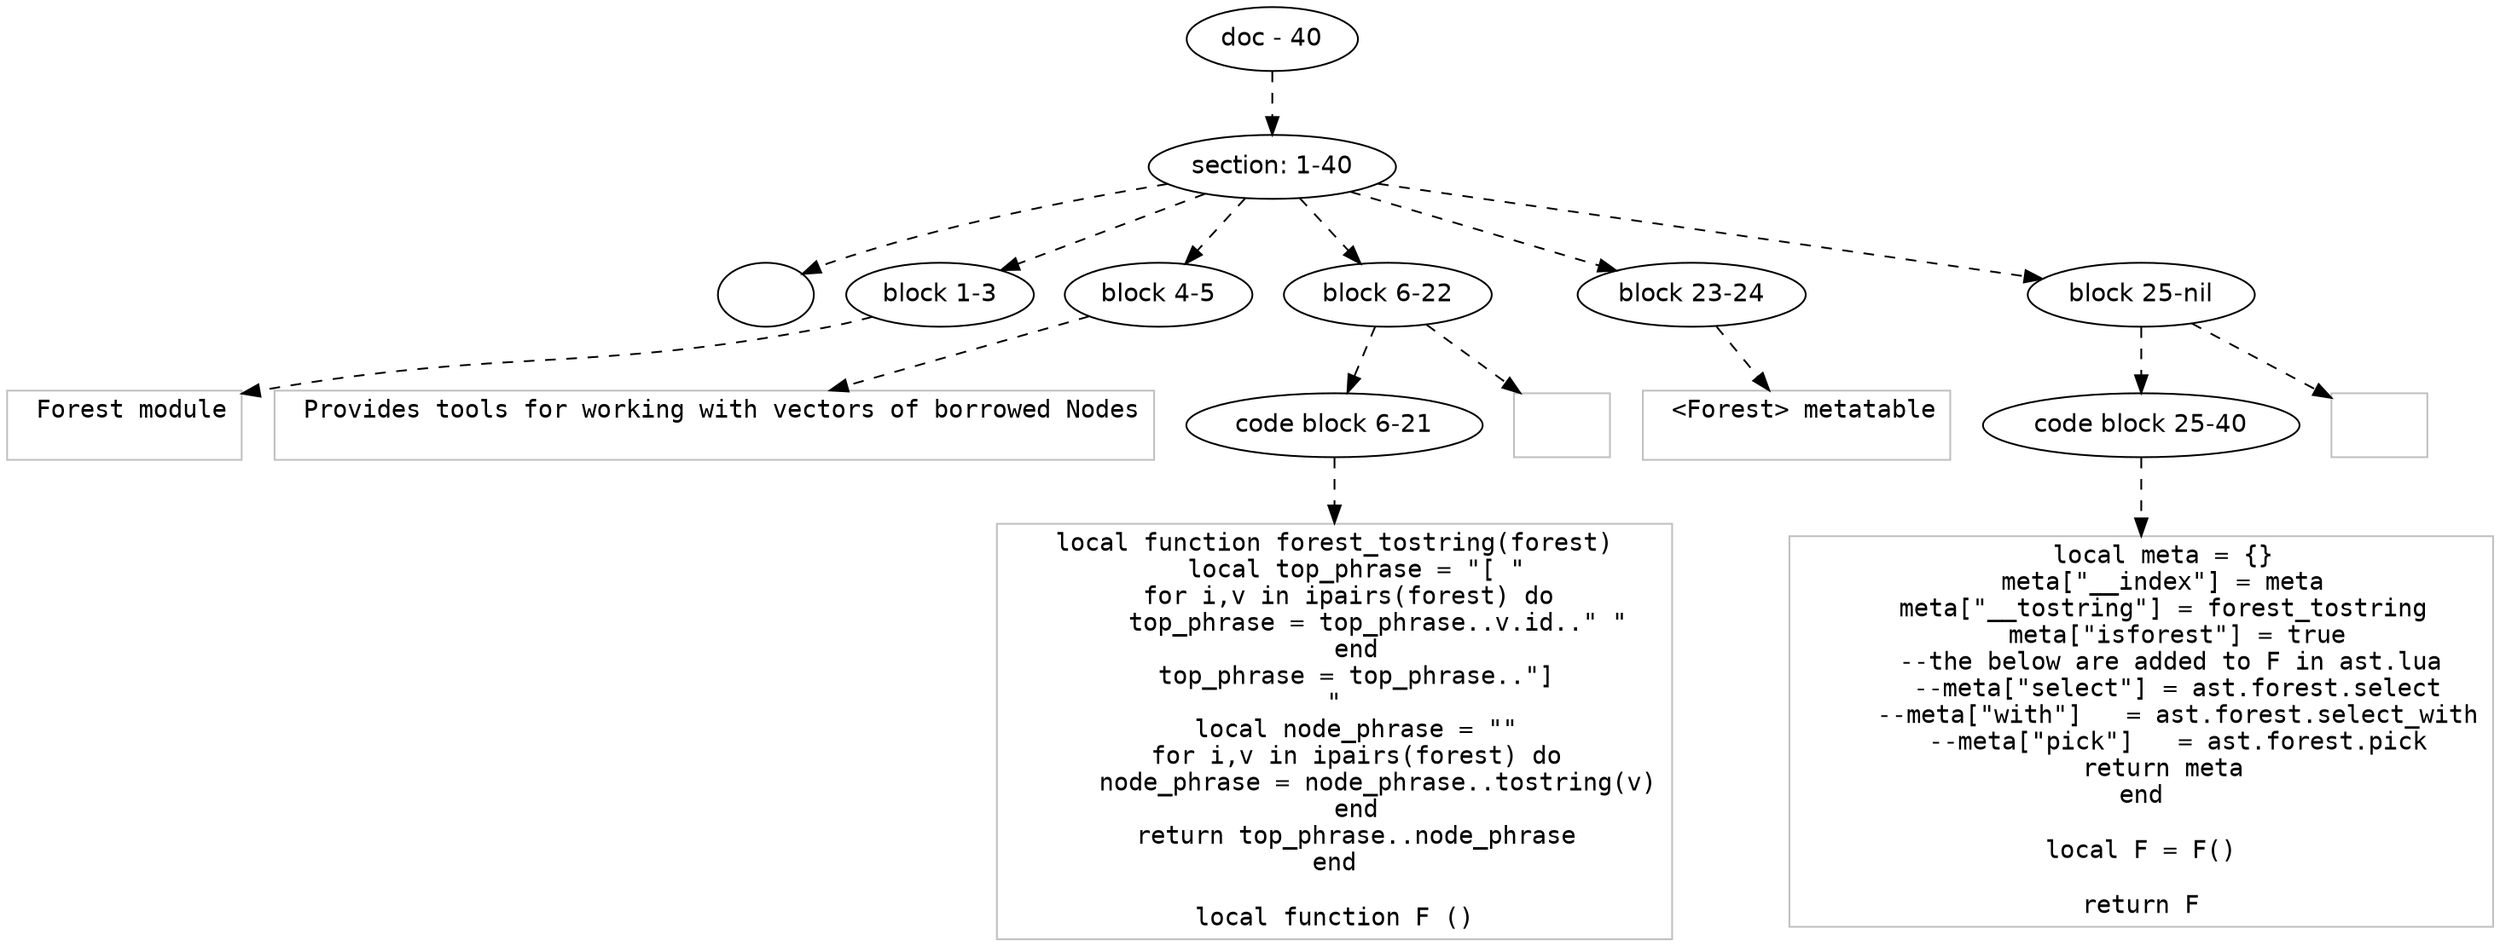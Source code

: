 digraph hierarchy {

node [fontname=Helvetica]
edge [style=dashed]

doc_0 [label="doc - 40"]

doc_0 -> { section_1}
{rank=same; section_1}

section_1 [label="section: 1-40"]

section_1 -> { header_2 block_3 block_4 block_5 block_6 block_7}
{rank=same; header_2 block_3 block_4 block_5 block_6 block_7}

header_2 [label=""]
block_3 [label="block 1-3"]
block_4 [label="block 4-5"]
block_5 [label="block 6-22"]
block_6 [label="block 23-24"]
block_7 [label="block 25-nil"]


block_3 -> leaf_8
leaf_8  [color=Gray,shape=rectangle,fontname=Inconsolata,label=" Forest module

"]
block_4 -> leaf_9
leaf_9  [color=Gray,shape=rectangle,fontname=Inconsolata,label=" Provides tools for working with vectors of borrowed Nodes

"]block_5 -> { codeblock_10}
{rank=same; codeblock_10}

codeblock_10 [label="code block 6-21"]


codeblock_10 -> leaf_11
leaf_11  [color=Gray,shape=rectangle,fontname=Inconsolata,label="local function forest_tostring(forest)
   local top_phrase = \"[ \"
   for i,v in ipairs(forest) do 
      top_phrase = top_phrase..v.id..\" \"
   end
   top_phrase = top_phrase..\"]\n\"
   local node_phrase = \"\"
   for i,v in ipairs(forest) do
      node_phrase = node_phrase..tostring(v)
   end
   return top_phrase..node_phrase
end

local function F ()
"]
block_5 -> leaf_12
leaf_12  [color=Gray,shape=rectangle,fontname=Inconsolata,label="
"]
block_6 -> leaf_13
leaf_13  [color=Gray,shape=rectangle,fontname=Inconsolata,label=" <Forest> metatable

"]block_7 -> { codeblock_14}
{rank=same; codeblock_14}

codeblock_14 [label="code block 25-40"]


codeblock_14 -> leaf_15
leaf_15  [color=Gray,shape=rectangle,fontname=Inconsolata,label="   local meta = {}
   meta[\"__index\"] = meta
   meta[\"__tostring\"] = forest_tostring
     meta[\"isforest\"] = true
     --the below are added to F in ast.lua 
     --meta[\"select\"] = ast.forest.select
     --meta[\"with\"]   = ast.forest.select_with
     --meta[\"pick\"]   = ast.forest.pick
   return meta
end

local F = F()

return F
"]
block_7 -> leaf_16
leaf_16  [color=Gray,shape=rectangle,fontname=Inconsolata,label="
"]
}
